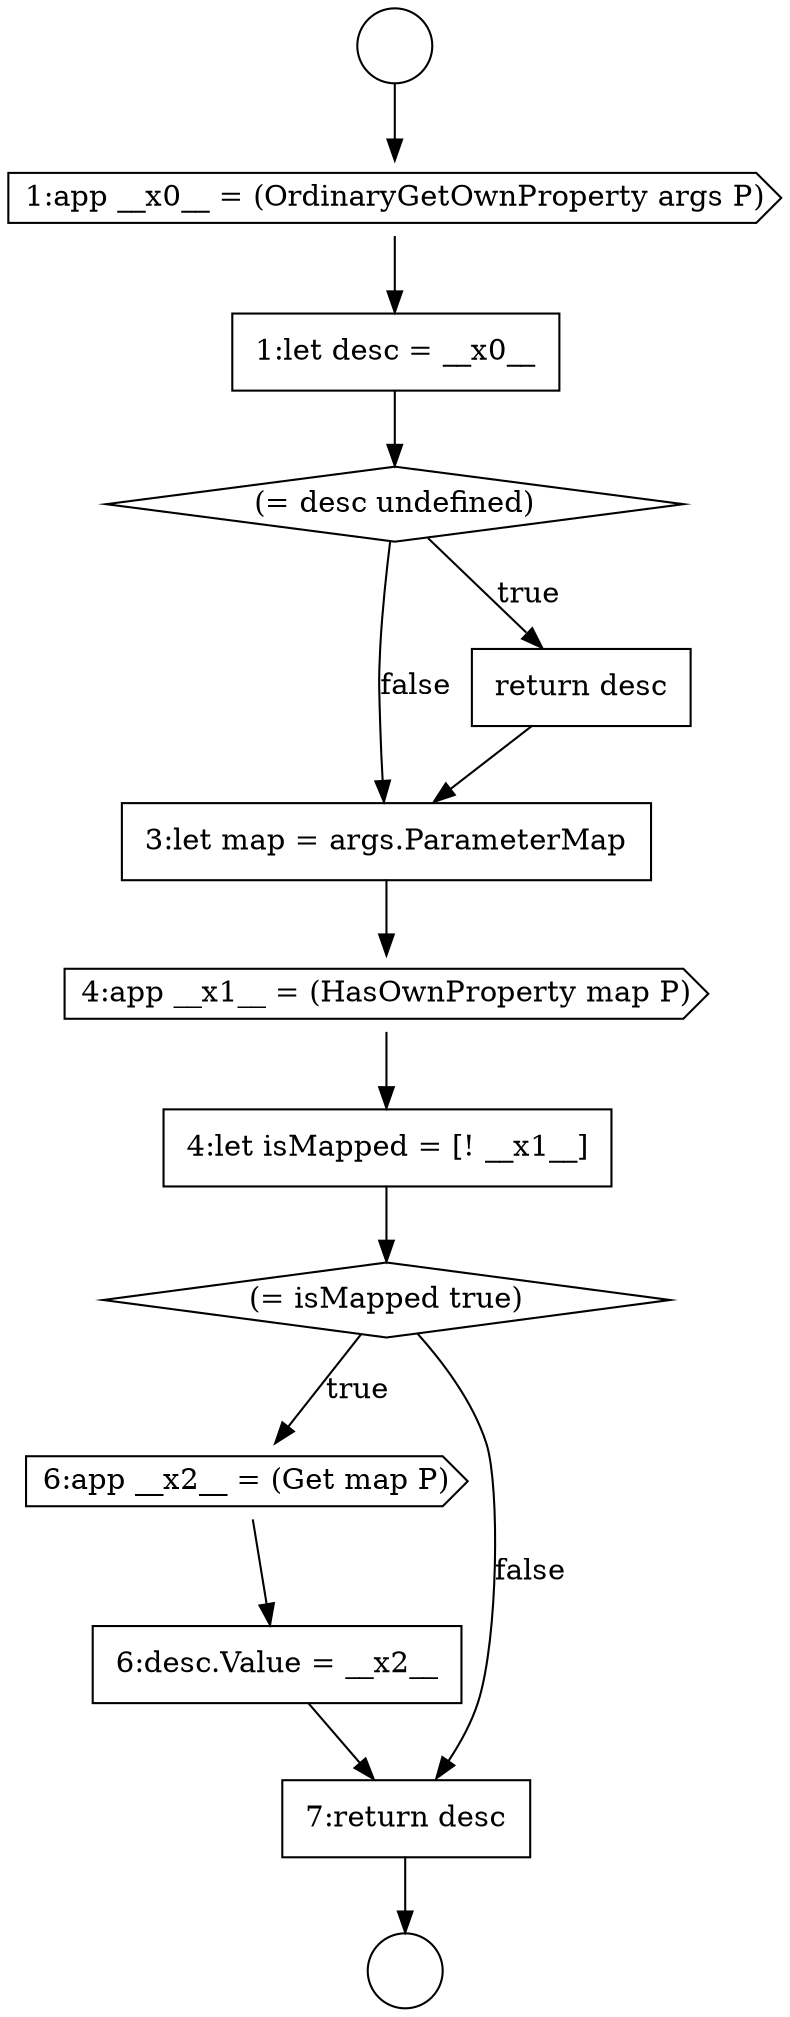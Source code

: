 digraph {
  node2463 [shape=circle label=" " color="black" fillcolor="white" style=filled]
  node2466 [shape=none, margin=0, label=<<font color="black">
    <table border="0" cellborder="1" cellspacing="0" cellpadding="10">
      <tr><td align="left">1:let desc = __x0__</td></tr>
    </table>
  </font>> color="black" fillcolor="white" style=filled]
  node2469 [shape=none, margin=0, label=<<font color="black">
    <table border="0" cellborder="1" cellspacing="0" cellpadding="10">
      <tr><td align="left">3:let map = args.ParameterMap</td></tr>
    </table>
  </font>> color="black" fillcolor="white" style=filled]
  node2473 [shape=cds, label=<<font color="black">6:app __x2__ = (Get map P)</font>> color="black" fillcolor="white" style=filled]
  node2464 [shape=circle label=" " color="black" fillcolor="white" style=filled]
  node2472 [shape=diamond, label=<<font color="black">(= isMapped true)</font>> color="black" fillcolor="white" style=filled]
  node2465 [shape=cds, label=<<font color="black">1:app __x0__ = (OrdinaryGetOwnProperty args P)</font>> color="black" fillcolor="white" style=filled]
  node2474 [shape=none, margin=0, label=<<font color="black">
    <table border="0" cellborder="1" cellspacing="0" cellpadding="10">
      <tr><td align="left">6:desc.Value = __x2__</td></tr>
    </table>
  </font>> color="black" fillcolor="white" style=filled]
  node2471 [shape=none, margin=0, label=<<font color="black">
    <table border="0" cellborder="1" cellspacing="0" cellpadding="10">
      <tr><td align="left">4:let isMapped = [! __x1__]</td></tr>
    </table>
  </font>> color="black" fillcolor="white" style=filled]
  node2468 [shape=none, margin=0, label=<<font color="black">
    <table border="0" cellborder="1" cellspacing="0" cellpadding="10">
      <tr><td align="left">return desc</td></tr>
    </table>
  </font>> color="black" fillcolor="white" style=filled]
  node2475 [shape=none, margin=0, label=<<font color="black">
    <table border="0" cellborder="1" cellspacing="0" cellpadding="10">
      <tr><td align="left">7:return desc</td></tr>
    </table>
  </font>> color="black" fillcolor="white" style=filled]
  node2467 [shape=diamond, label=<<font color="black">(= desc undefined)</font>> color="black" fillcolor="white" style=filled]
  node2470 [shape=cds, label=<<font color="black">4:app __x1__ = (HasOwnProperty map P)</font>> color="black" fillcolor="white" style=filled]
  node2474 -> node2475 [ color="black"]
  node2475 -> node2464 [ color="black"]
  node2467 -> node2468 [label=<<font color="black">true</font>> color="black"]
  node2467 -> node2469 [label=<<font color="black">false</font>> color="black"]
  node2472 -> node2473 [label=<<font color="black">true</font>> color="black"]
  node2472 -> node2475 [label=<<font color="black">false</font>> color="black"]
  node2463 -> node2465 [ color="black"]
  node2468 -> node2469 [ color="black"]
  node2471 -> node2472 [ color="black"]
  node2465 -> node2466 [ color="black"]
  node2470 -> node2471 [ color="black"]
  node2469 -> node2470 [ color="black"]
  node2473 -> node2474 [ color="black"]
  node2466 -> node2467 [ color="black"]
}
